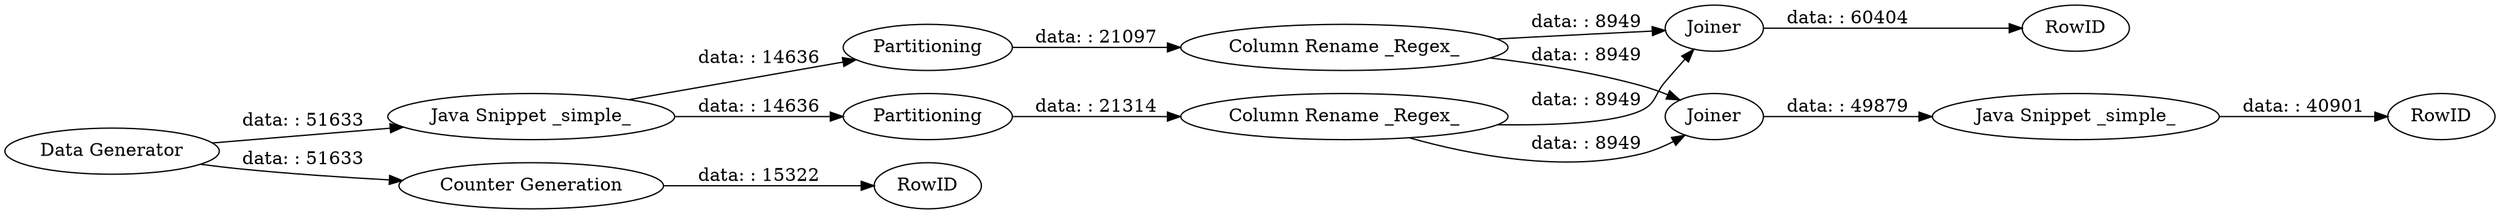 digraph {
	"1205631481676168416_7" [label="Column Rename _Regex_"]
	"1205631481676168416_5" [label=Joiner]
	"1205631481676168416_2" [label="Java Snippet _simple_"]
	"1205631481676168416_14" [label=RowID]
	"1205631481676168416_12" [label="Java Snippet _simple_"]
	"1205631481676168416_16" [label=RowID]
	"1205631481676168416_8" [label=Joiner]
	"1205631481676168416_3" [label=Partitioning]
	"1205631481676168416_6" [label="Column Rename _Regex_"]
	"1205631481676168416_4" [label=Partitioning]
	"1205631481676168416_13" [label=RowID]
	"1205631481676168416_1" [label="Data Generator"]
	"1205631481676168416_15" [label="Counter Generation"]
	"1205631481676168416_6" -> "1205631481676168416_8" [label="data: : 8949"]
	"1205631481676168416_12" -> "1205631481676168416_13" [label="data: : 40901"]
	"1205631481676168416_2" -> "1205631481676168416_4" [label="data: : 14636"]
	"1205631481676168416_15" -> "1205631481676168416_16" [label="data: : 15322"]
	"1205631481676168416_6" -> "1205631481676168416_5" [label="data: : 8949"]
	"1205631481676168416_7" -> "1205631481676168416_8" [label="data: : 8949"]
	"1205631481676168416_5" -> "1205631481676168416_14" [label="data: : 60404"]
	"1205631481676168416_1" -> "1205631481676168416_15" [label="data: : 51633"]
	"1205631481676168416_7" -> "1205631481676168416_5" [label="data: : 8949"]
	"1205631481676168416_3" -> "1205631481676168416_7" [label="data: : 21314"]
	"1205631481676168416_1" -> "1205631481676168416_2" [label="data: : 51633"]
	"1205631481676168416_2" -> "1205631481676168416_3" [label="data: : 14636"]
	"1205631481676168416_8" -> "1205631481676168416_12" [label="data: : 49879"]
	"1205631481676168416_4" -> "1205631481676168416_6" [label="data: : 21097"]
	rankdir=LR
}
